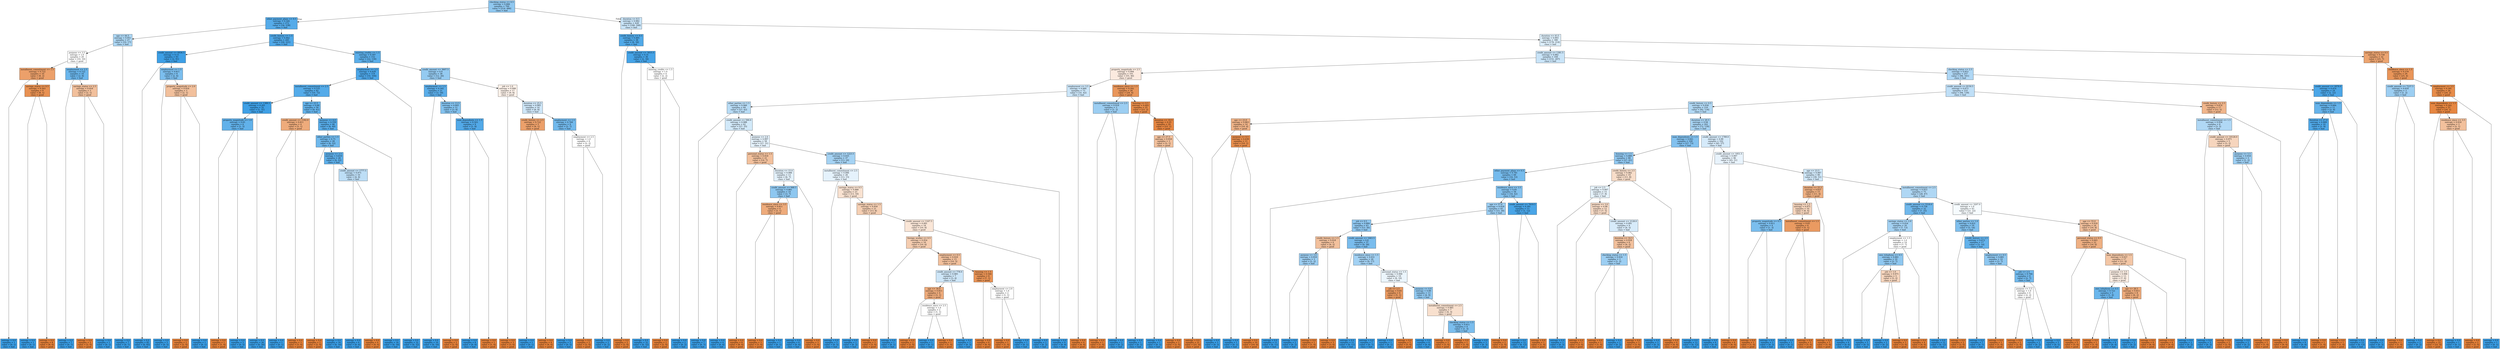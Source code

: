 digraph Tree {
node [shape=box, style="filled", color="black"] ;
graph [ranksep=equally, splines=polyline] ;
0 [label="checking_status <= 0.5\nentropy = 0.888\nsamples = 700\nvalue = [214, 486]\nclass = bad", fillcolor="#90c8f0"] ;
1 [label="other_payment_plans <= 0.5\nentropy = 0.544\nsamples = 272\nvalue = [34, 238]\nclass = bad", fillcolor="#55abe9"] ;
0 -> 1 [labeldistance=2.5, labelangle=45, headlabel="True"] ;
2 [label="age <= 44.5\nentropy = 0.951\nsamples = 27\nvalue = [10, 17]\nclass = bad", fillcolor="#add7f4"] ;
1 -> 2 ;
3 [label="purpose <= 3.5\nentropy = 1.0\nsamples = 20\nvalue = [10, 10]\nclass = good", fillcolor="#ffffff"] ;
2 -> 3 ;
4 [label="installment_commitment <= 1.5\nentropy = 0.722\nsamples = 10\nvalue = [8, 2]\nclass = good", fillcolor="#eca06a"] ;
3 -> 4 ;
5 [label="entropy = 0.0\nsamples = 1\nvalue = [0, 1]\nclass = bad", fillcolor="#399de5"] ;
4 -> 5 ;
6 [label="savings_status <= 0.5\nentropy = 0.503\nsamples = 9\nvalue = [8, 1]\nclass = good", fillcolor="#e89152"] ;
4 -> 6 ;
7 [label="entropy = 0.0\nsamples = 1\nvalue = [0, 1]\nclass = bad", fillcolor="#399de5"] ;
6 -> 7 ;
8 [label="entropy = 0.0\nsamples = 8\nvalue = [8, 0]\nclass = good", fillcolor="#e58139"] ;
6 -> 8 ;
9 [label="employment <= 2.5\nentropy = 0.722\nsamples = 10\nvalue = [2, 8]\nclass = bad", fillcolor="#6ab6ec"] ;
3 -> 9 ;
10 [label="entropy = 0.0\nsamples = 7\nvalue = [0, 7]\nclass = bad", fillcolor="#399de5"] ;
9 -> 10 ;
11 [label="savings_status <= 2.5\nentropy = 0.918\nsamples = 3\nvalue = [2, 1]\nclass = good", fillcolor="#f2c09c"] ;
9 -> 11 ;
12 [label="entropy = 0.0\nsamples = 2\nvalue = [2, 0]\nclass = good", fillcolor="#e58139"] ;
11 -> 12 ;
13 [label="entropy = 0.0\nsamples = 1\nvalue = [0, 1]\nclass = bad", fillcolor="#399de5"] ;
11 -> 13 ;
14 [label="entropy = 0.0\nsamples = 7\nvalue = [0, 7]\nclass = bad", fillcolor="#399de5"] ;
2 -> 14 ;
15 [label="credit_history <= 1.5\nentropy = 0.462\nsamples = 245\nvalue = [24, 221]\nclass = bad", fillcolor="#4fa8e8"] ;
1 -> 15 ;
16 [label="credit_amount <= 6934.5\nentropy = 0.15\nsamples = 93\nvalue = [2, 91]\nclass = bad", fillcolor="#3d9fe6"] ;
15 -> 16 ;
17 [label="entropy = 0.0\nsamples = 85\nvalue = [0, 85]\nclass = bad", fillcolor="#399de5"] ;
16 -> 17 ;
18 [label="employment <= 1.5\nentropy = 0.811\nsamples = 8\nvalue = [2, 6]\nclass = bad", fillcolor="#7bbeee"] ;
16 -> 18 ;
19 [label="entropy = 0.0\nsamples = 5\nvalue = [0, 5]\nclass = bad", fillcolor="#399de5"] ;
18 -> 19 ;
20 [label="property_magnitude <= 2.0\nentropy = 0.918\nsamples = 3\nvalue = [2, 1]\nclass = good", fillcolor="#f2c09c"] ;
18 -> 20 ;
21 [label="entropy = 0.0\nsamples = 2\nvalue = [2, 0]\nclass = good", fillcolor="#e58139"] ;
20 -> 21 ;
22 [label="entropy = 0.0\nsamples = 1\nvalue = [0, 1]\nclass = bad", fillcolor="#399de5"] ;
20 -> 22 ;
23 [label="existing_credits <= 1.5\nentropy = 0.597\nsamples = 152\nvalue = [22, 130]\nclass = bad", fillcolor="#5baee9"] ;
15 -> 23 ;
24 [label="employment <= 2.5\nentropy = 0.429\nsamples = 114\nvalue = [10, 104]\nclass = bad", fillcolor="#4ca6e8"] ;
23 -> 24 ;
25 [label="installment_commitment <= 2.5\nentropy = 0.535\nsamples = 82\nvalue = [10, 72]\nclass = bad", fillcolor="#54abe9"] ;
24 -> 25 ;
26 [label="credit_amount <= 1389.5\nentropy = 0.201\nsamples = 32\nvalue = [1, 31]\nclass = bad", fillcolor="#3fa0e6"] ;
25 -> 26 ;
27 [label="property_magnitude <= 1.0\nentropy = 0.65\nsamples = 6\nvalue = [1, 5]\nclass = bad", fillcolor="#61b1ea"] ;
26 -> 27 ;
28 [label="entropy = 0.0\nsamples = 1\nvalue = [1, 0]\nclass = good", fillcolor="#e58139"] ;
27 -> 28 ;
29 [label="entropy = 0.0\nsamples = 5\nvalue = [0, 5]\nclass = bad", fillcolor="#399de5"] ;
27 -> 29 ;
30 [label="entropy = 0.0\nsamples = 26\nvalue = [0, 26]\nclass = bad", fillcolor="#399de5"] ;
26 -> 30 ;
31 [label="age <= 23.5\nentropy = 0.68\nsamples = 50\nvalue = [9, 41]\nclass = bad", fillcolor="#64b3eb"] ;
25 -> 31 ;
32 [label="credit_amount <= 1182.0\nentropy = 0.811\nsamples = 4\nvalue = [3, 1]\nclass = good", fillcolor="#eeab7b"] ;
31 -> 32 ;
33 [label="entropy = 0.0\nsamples = 1\nvalue = [0, 1]\nclass = bad", fillcolor="#399de5"] ;
32 -> 33 ;
34 [label="entropy = 0.0\nsamples = 3\nvalue = [3, 0]\nclass = good", fillcolor="#e58139"] ;
32 -> 34 ;
35 [label="purpose <= 6.0\nentropy = 0.559\nsamples = 46\nvalue = [6, 40]\nclass = bad", fillcolor="#57ace9"] ;
31 -> 35 ;
36 [label="other_parties <= 1.5\nentropy = 0.75\nsamples = 28\nvalue = [6, 22]\nclass = bad", fillcolor="#6fb8ec"] ;
35 -> 36 ;
37 [label="entropy = 0.0\nsamples = 2\nvalue = [2, 0]\nclass = good", fillcolor="#e58139"] ;
36 -> 37 ;
38 [label="purpose <= 2.5\nentropy = 0.619\nsamples = 26\nvalue = [4, 22]\nclass = bad", fillcolor="#5dafea"] ;
36 -> 38 ;
39 [label="entropy = 0.0\nsamples = 16\nvalue = [0, 16]\nclass = bad", fillcolor="#399de5"] ;
38 -> 39 ;
40 [label="credit_amount <= 1777.5\nentropy = 0.971\nsamples = 10\nvalue = [4, 6]\nclass = bad", fillcolor="#bddef6"] ;
38 -> 40 ;
41 [label="entropy = 0.0\nsamples = 6\nvalue = [0, 6]\nclass = bad", fillcolor="#399de5"] ;
40 -> 41 ;
42 [label="entropy = 0.0\nsamples = 4\nvalue = [4, 0]\nclass = good", fillcolor="#e58139"] ;
40 -> 42 ;
43 [label="entropy = 0.0\nsamples = 18\nvalue = [0, 18]\nclass = bad", fillcolor="#399de5"] ;
35 -> 43 ;
44 [label="entropy = 0.0\nsamples = 32\nvalue = [0, 32]\nclass = bad", fillcolor="#399de5"] ;
24 -> 44 ;
45 [label="credit_amount <= 3607.5\nentropy = 0.9\nsamples = 38\nvalue = [12, 26]\nclass = bad", fillcolor="#94caf1"] ;
23 -> 45 ;
46 [label="employment <= 1.5\nentropy = 0.592\nsamples = 21\nvalue = [3, 18]\nclass = bad", fillcolor="#5aade9"] ;
45 -> 46 ;
47 [label="entropy = 0.0\nsamples = 10\nvalue = [0, 10]\nclass = bad", fillcolor="#399de5"] ;
46 -> 47 ;
48 [label="duration <= 13.5\nentropy = 0.845\nsamples = 11\nvalue = [3, 8]\nclass = bad", fillcolor="#83c2ef"] ;
46 -> 48 ;
49 [label="entropy = 0.0\nsamples = 2\nvalue = [2, 0]\nclass = good", fillcolor="#e58139"] ;
48 -> 49 ;
50 [label="num_dependents <= 1.5\nentropy = 0.503\nsamples = 9\nvalue = [1, 8]\nclass = bad", fillcolor="#52a9e8"] ;
48 -> 50 ;
51 [label="entropy = 0.0\nsamples = 8\nvalue = [0, 8]\nclass = bad", fillcolor="#399de5"] ;
50 -> 51 ;
52 [label="entropy = 0.0\nsamples = 1\nvalue = [1, 0]\nclass = good", fillcolor="#e58139"] ;
50 -> 52 ;
53 [label="job <= 1.0\nentropy = 0.998\nsamples = 17\nvalue = [9, 8]\nclass = good", fillcolor="#fcf1e9"] ;
45 -> 53 ;
54 [label="entropy = 0.0\nsamples = 3\nvalue = [3, 0]\nclass = good", fillcolor="#e58139"] ;
53 -> 54 ;
55 [label="duration <= 25.5\nentropy = 0.985\nsamples = 14\nvalue = [6, 8]\nclass = bad", fillcolor="#cee6f8"] ;
53 -> 55 ;
56 [label="credit_history <= 2.5\nentropy = 0.722\nsamples = 5\nvalue = [4, 1]\nclass = good", fillcolor="#eca06a"] ;
55 -> 56 ;
57 [label="entropy = 0.0\nsamples = 1\nvalue = [0, 1]\nclass = bad", fillcolor="#399de5"] ;
56 -> 57 ;
58 [label="entropy = 0.0\nsamples = 4\nvalue = [4, 0]\nclass = good", fillcolor="#e58139"] ;
56 -> 58 ;
59 [label="employment <= 1.5\nentropy = 0.764\nsamples = 9\nvalue = [2, 7]\nclass = bad", fillcolor="#72b9ec"] ;
55 -> 59 ;
60 [label="entropy = 0.0\nsamples = 5\nvalue = [0, 5]\nclass = bad", fillcolor="#399de5"] ;
59 -> 60 ;
61 [label="employment <= 2.5\nentropy = 1.0\nsamples = 4\nvalue = [2, 2]\nclass = good", fillcolor="#ffffff"] ;
59 -> 61 ;
62 [label="entropy = 0.0\nsamples = 2\nvalue = [2, 0]\nclass = good", fillcolor="#e58139"] ;
61 -> 62 ;
63 [label="entropy = 0.0\nsamples = 2\nvalue = [0, 2]\nclass = bad", fillcolor="#399de5"] ;
61 -> 63 ;
64 [label="duration <= 8.5\nentropy = 0.982\nsamples = 428\nvalue = [180, 248]\nclass = bad", fillcolor="#c9e4f8"] ;
0 -> 64 [labeldistance=2.5, labelangle=-45, headlabel="False"] ;
65 [label="credit_history <= 0.5\nentropy = 0.485\nsamples = 38\nvalue = [4, 34]\nclass = bad", fillcolor="#50a9e8"] ;
64 -> 65 ;
66 [label="entropy = 0.0\nsamples = 2\nvalue = [2, 0]\nclass = good", fillcolor="#e58139"] ;
65 -> 66 ;
67 [label="credit_amount <= 3015.5\nentropy = 0.31\nsamples = 36\nvalue = [2, 34]\nclass = bad", fillcolor="#45a3e7"] ;
65 -> 67 ;
68 [label="entropy = 0.0\nsamples = 32\nvalue = [0, 32]\nclass = bad", fillcolor="#399de5"] ;
67 -> 68 ;
69 [label="existing_credits <= 1.5\nentropy = 1.0\nsamples = 4\nvalue = [2, 2]\nclass = good", fillcolor="#ffffff"] ;
67 -> 69 ;
70 [label="entropy = 0.0\nsamples = 2\nvalue = [2, 0]\nclass = good", fillcolor="#e58139"] ;
69 -> 70 ;
71 [label="entropy = 0.0\nsamples = 2\nvalue = [0, 2]\nclass = bad", fillcolor="#399de5"] ;
69 -> 71 ;
72 [label="duration <= 43.5\nentropy = 0.993\nsamples = 390\nvalue = [176, 214]\nclass = bad", fillcolor="#dceefa"] ;
64 -> 72 ;
73 [label="credit_amount <= 1381.5\nentropy = 0.982\nsamples = 358\nvalue = [151, 207]\nclass = bad", fillcolor="#c9e4f8"] ;
72 -> 73 ;
74 [label="property_magnitude <= 2.5\nentropy = 0.994\nsamples = 101\nvalue = [55, 46]\nclass = good", fillcolor="#fbeadf"] ;
73 -> 74 ;
75 [label="employment <= 3.5\nentropy = 0.984\nsamples = 73\nvalue = [31, 42]\nclass = bad", fillcolor="#cbe5f8"] ;
74 -> 75 ;
76 [label="other_parties <= 1.5\nentropy = 0.966\nsamples = 69\nvalue = [27, 42]\nclass = bad", fillcolor="#b8dcf6"] ;
75 -> 76 ;
77 [label="entropy = 0.0\nsamples = 7\nvalue = [0, 7]\nclass = bad", fillcolor="#399de5"] ;
76 -> 77 ;
78 [label="credit_amount <= 590.0\nentropy = 0.988\nsamples = 62\nvalue = [27, 35]\nclass = bad", fillcolor="#d2e9f9"] ;
76 -> 78 ;
79 [label="entropy = 0.0\nsamples = 4\nvalue = [0, 4]\nclass = bad", fillcolor="#399de5"] ;
78 -> 79 ;
80 [label="purpose <= 2.0\nentropy = 0.997\nsamples = 58\nvalue = [27, 31]\nclass = bad", fillcolor="#e5f2fc"] ;
78 -> 80 ;
81 [label="personal_status <= 1.5\nentropy = 0.918\nsamples = 21\nvalue = [14, 7]\nclass = good", fillcolor="#f2c09c"] ;
80 -> 81 ;
82 [label="entropy = 0.0\nsamples = 8\nvalue = [8, 0]\nclass = good", fillcolor="#e58139"] ;
81 -> 82 ;
83 [label="duration <= 15.0\nentropy = 0.996\nsamples = 13\nvalue = [6, 7]\nclass = bad", fillcolor="#e3f1fb"] ;
81 -> 83 ;
84 [label="credit_amount <= 948.5\nentropy = 0.881\nsamples = 10\nvalue = [3, 7]\nclass = bad", fillcolor="#8ec7f0"] ;
83 -> 84 ;
85 [label="residence_since <= 3.5\nentropy = 0.811\nsamples = 4\nvalue = [3, 1]\nclass = good", fillcolor="#eeab7b"] ;
84 -> 85 ;
86 [label="entropy = 0.0\nsamples = 3\nvalue = [3, 0]\nclass = good", fillcolor="#e58139"] ;
85 -> 86 ;
87 [label="entropy = 0.0\nsamples = 1\nvalue = [0, 1]\nclass = bad", fillcolor="#399de5"] ;
85 -> 87 ;
88 [label="entropy = 0.0\nsamples = 6\nvalue = [0, 6]\nclass = bad", fillcolor="#399de5"] ;
84 -> 88 ;
89 [label="entropy = 0.0\nsamples = 3\nvalue = [3, 0]\nclass = good", fillcolor="#e58139"] ;
83 -> 89 ;
90 [label="credit_amount <= 1223.5\nentropy = 0.935\nsamples = 37\nvalue = [13, 24]\nclass = bad", fillcolor="#a4d2f3"] ;
80 -> 90 ;
91 [label="installment_commitment <= 2.5\nentropy = 0.996\nsamples = 28\nvalue = [13, 15]\nclass = bad", fillcolor="#e5f2fc"] ;
90 -> 91 ;
92 [label="entropy = 0.0\nsamples = 5\nvalue = [0, 5]\nclass = bad", fillcolor="#399de5"] ;
91 -> 92 ;
93 [label="savings_status <= 0.5\nentropy = 0.988\nsamples = 23\nvalue = [13, 10]\nclass = good", fillcolor="#f9e2d1"] ;
91 -> 93 ;
94 [label="entropy = 0.0\nsamples = 2\nvalue = [0, 2]\nclass = bad", fillcolor="#399de5"] ;
93 -> 94 ;
95 [label="savings_status <= 1.5\nentropy = 0.959\nsamples = 21\nvalue = [13, 8]\nclass = good", fillcolor="#f5cfb3"] ;
93 -> 95 ;
96 [label="entropy = 0.0\nsamples = 3\nvalue = [3, 0]\nclass = good", fillcolor="#e58139"] ;
95 -> 96 ;
97 [label="credit_amount <= 1167.5\nentropy = 0.991\nsamples = 18\nvalue = [10, 8]\nclass = good", fillcolor="#fae6d7"] ;
95 -> 97 ;
98 [label="foreign_worker <= 0.5\nentropy = 0.954\nsamples = 16\nvalue = [10, 6]\nclass = good", fillcolor="#f5cdb0"] ;
97 -> 98 ;
99 [label="entropy = 0.0\nsamples = 1\nvalue = [0, 1]\nclass = bad", fillcolor="#399de5"] ;
98 -> 99 ;
100 [label="employment <= 0.5\nentropy = 0.918\nsamples = 15\nvalue = [10, 5]\nclass = good", fillcolor="#f2c09c"] ;
98 -> 100 ;
101 [label="credit_amount <= 778.0\nentropy = 0.985\nsamples = 7\nvalue = [3, 4]\nclass = bad", fillcolor="#cee6f8"] ;
100 -> 101 ;
102 [label="age <= 34.0\nentropy = 0.811\nsamples = 4\nvalue = [3, 1]\nclass = good", fillcolor="#eeab7b"] ;
101 -> 102 ;
103 [label="entropy = 0.0\nsamples = 2\nvalue = [2, 0]\nclass = good", fillcolor="#e58139"] ;
102 -> 103 ;
104 [label="residence_since <= 2.5\nentropy = 1.0\nsamples = 2\nvalue = [1, 1]\nclass = good", fillcolor="#ffffff"] ;
102 -> 104 ;
105 [label="entropy = 0.0\nsamples = 1\nvalue = [0, 1]\nclass = bad", fillcolor="#399de5"] ;
104 -> 105 ;
106 [label="entropy = 0.0\nsamples = 1\nvalue = [1, 0]\nclass = good", fillcolor="#e58139"] ;
104 -> 106 ;
107 [label="entropy = 0.0\nsamples = 3\nvalue = [0, 3]\nclass = bad", fillcolor="#399de5"] ;
101 -> 107 ;
108 [label="housing <= 1.5\nentropy = 0.544\nsamples = 8\nvalue = [7, 1]\nclass = good", fillcolor="#e99355"] ;
100 -> 108 ;
109 [label="entropy = 0.0\nsamples = 6\nvalue = [6, 0]\nclass = good", fillcolor="#e58139"] ;
108 -> 109 ;
110 [label="employment <= 2.0\nentropy = 1.0\nsamples = 2\nvalue = [1, 1]\nclass = good", fillcolor="#ffffff"] ;
108 -> 110 ;
111 [label="entropy = 0.0\nsamples = 1\nvalue = [1, 0]\nclass = good", fillcolor="#e58139"] ;
110 -> 111 ;
112 [label="entropy = 0.0\nsamples = 1\nvalue = [0, 1]\nclass = bad", fillcolor="#399de5"] ;
110 -> 112 ;
113 [label="entropy = 0.0\nsamples = 2\nvalue = [0, 2]\nclass = bad", fillcolor="#399de5"] ;
97 -> 113 ;
114 [label="entropy = 0.0\nsamples = 9\nvalue = [0, 9]\nclass = bad", fillcolor="#399de5"] ;
90 -> 114 ;
115 [label="entropy = 0.0\nsamples = 4\nvalue = [4, 0]\nclass = good", fillcolor="#e58139"] ;
75 -> 115 ;
116 [label="residence_since <= 1.5\nentropy = 0.592\nsamples = 28\nvalue = [24, 4]\nclass = good", fillcolor="#e9965a"] ;
74 -> 116 ;
117 [label="installment_commitment <= 2.5\nentropy = 0.918\nsamples = 3\nvalue = [1, 2]\nclass = bad", fillcolor="#9ccef2"] ;
116 -> 117 ;
118 [label="entropy = 0.0\nsamples = 1\nvalue = [1, 0]\nclass = good", fillcolor="#e58139"] ;
117 -> 118 ;
119 [label="entropy = 0.0\nsamples = 2\nvalue = [0, 2]\nclass = bad", fillcolor="#399de5"] ;
117 -> 119 ;
120 [label="housing <= 0.5\nentropy = 0.402\nsamples = 25\nvalue = [23, 2]\nclass = good", fillcolor="#e78c4a"] ;
116 -> 120 ;
121 [label="entropy = 0.0\nsamples = 1\nvalue = [0, 1]\nclass = bad", fillcolor="#399de5"] ;
120 -> 121 ;
122 [label="duration <= 10.5\nentropy = 0.25\nsamples = 24\nvalue = [23, 1]\nclass = good", fillcolor="#e68642"] ;
120 -> 122 ;
123 [label="age <= 27.5\nentropy = 0.918\nsamples = 3\nvalue = [2, 1]\nclass = good", fillcolor="#f2c09c"] ;
122 -> 123 ;
124 [label="entropy = 0.0\nsamples = 1\nvalue = [0, 1]\nclass = bad", fillcolor="#399de5"] ;
123 -> 124 ;
125 [label="entropy = 0.0\nsamples = 2\nvalue = [2, 0]\nclass = good", fillcolor="#e58139"] ;
123 -> 125 ;
126 [label="entropy = 0.0\nsamples = 21\nvalue = [21, 0]\nclass = good", fillcolor="#e58139"] ;
122 -> 126 ;
127 [label="checking_status <= 2.5\nentropy = 0.953\nsamples = 257\nvalue = [96, 161]\nclass = bad", fillcolor="#afd7f5"] ;
73 -> 127 ;
128 [label="credit_amount <= 8150.5\nentropy = 0.973\nsamples = 233\nvalue = [94, 139]\nclass = bad", fillcolor="#bfdff7"] ;
127 -> 128 ;
129 [label="credit_history <= 0.5\nentropy = 0.958\nsamples = 216\nvalue = [82, 134]\nclass = bad", fillcolor="#b2d9f5"] ;
128 -> 129 ;
130 [label="age <= 23.0\nentropy = 0.863\nsamples = 14\nvalue = [10, 4]\nclass = good", fillcolor="#efb388"] ;
129 -> 130 ;
131 [label="entropy = 0.0\nsamples = 3\nvalue = [0, 3]\nclass = bad", fillcolor="#399de5"] ;
130 -> 131 ;
132 [label="purpose <= 0.5\nentropy = 0.439\nsamples = 11\nvalue = [10, 1]\nclass = good", fillcolor="#e88e4d"] ;
130 -> 132 ;
133 [label="entropy = 0.0\nsamples = 1\nvalue = [0, 1]\nclass = bad", fillcolor="#399de5"] ;
132 -> 133 ;
134 [label="entropy = 0.0\nsamples = 10\nvalue = [10, 0]\nclass = good", fillcolor="#e58139"] ;
132 -> 134 ;
135 [label="duration <= 20.5\nentropy = 0.94\nsamples = 202\nvalue = [72, 130]\nclass = bad", fillcolor="#a7d3f3"] ;
129 -> 135 ;
136 [label="num_dependents <= 1.5\nentropy = 0.841\nsamples = 100\nvalue = [27, 73]\nclass = bad", fillcolor="#82c1ef"] ;
135 -> 136 ;
137 [label="housing <= 1.5\nentropy = 0.889\nsamples = 88\nvalue = [27, 61]\nclass = bad", fillcolor="#91c8f1"] ;
136 -> 137 ;
138 [label="other_payment_plans <= 0.5\nentropy = 0.781\nsamples = 69\nvalue = [16, 53]\nclass = bad", fillcolor="#75bbed"] ;
137 -> 138 ;
139 [label="entropy = 0.0\nsamples = 11\nvalue = [0, 11]\nclass = bad", fillcolor="#399de5"] ;
138 -> 139 ;
140 [label="residence_since <= 3.5\nentropy = 0.85\nsamples = 58\nvalue = [16, 42]\nclass = bad", fillcolor="#84c2ef"] ;
138 -> 140 ;
141 [label="age <= 57.0\nentropy = 0.918\nsamples = 45\nvalue = [15, 30]\nclass = bad", fillcolor="#9ccef2"] ;
140 -> 141 ;
142 [label="job <= 0.5\nentropy = 0.884\nsamples = 43\nvalue = [13, 30]\nclass = bad", fillcolor="#8fc7f0"] ;
141 -> 142 ;
143 [label="credit_history <= 1.5\nentropy = 0.918\nsamples = 6\nvalue = [4, 2]\nclass = good", fillcolor="#f2c09c"] ;
142 -> 143 ;
144 [label="purpose <= 3.0\nentropy = 0.918\nsamples = 3\nvalue = [1, 2]\nclass = bad", fillcolor="#9ccef2"] ;
143 -> 144 ;
145 [label="entropy = 0.0\nsamples = 2\nvalue = [0, 2]\nclass = bad", fillcolor="#399de5"] ;
144 -> 145 ;
146 [label="entropy = 0.0\nsamples = 1\nvalue = [1, 0]\nclass = good", fillcolor="#e58139"] ;
144 -> 146 ;
147 [label="entropy = 0.0\nsamples = 3\nvalue = [3, 0]\nclass = good", fillcolor="#e58139"] ;
143 -> 147 ;
148 [label="credit_amount <= 1663.5\nentropy = 0.8\nsamples = 37\nvalue = [9, 28]\nclass = bad", fillcolor="#79bced"] ;
142 -> 148 ;
149 [label="entropy = 0.0\nsamples = 11\nvalue = [0, 11]\nclass = bad", fillcolor="#399de5"] ;
148 -> 149 ;
150 [label="residence_since <= 1.5\nentropy = 0.931\nsamples = 26\nvalue = [9, 17]\nclass = bad", fillcolor="#a2d1f3"] ;
148 -> 150 ;
151 [label="entropy = 0.0\nsamples = 7\nvalue = [0, 7]\nclass = bad", fillcolor="#399de5"] ;
150 -> 151 ;
152 [label="personal_status <= 1.5\nentropy = 0.998\nsamples = 19\nvalue = [9, 10]\nclass = bad", fillcolor="#ebf5fc"] ;
150 -> 152 ;
153 [label="job <= 2.5\nentropy = 0.65\nsamples = 6\nvalue = [5, 1]\nclass = good", fillcolor="#ea9a61"] ;
152 -> 153 ;
154 [label="entropy = 0.0\nsamples = 1\nvalue = [0, 1]\nclass = bad", fillcolor="#399de5"] ;
153 -> 154 ;
155 [label="entropy = 0.0\nsamples = 5\nvalue = [5, 0]\nclass = good", fillcolor="#e58139"] ;
153 -> 155 ;
156 [label="purpose <= 4.0\nentropy = 0.89\nsamples = 13\nvalue = [4, 9]\nclass = bad", fillcolor="#91c9f1"] ;
152 -> 156 ;
157 [label="entropy = 0.0\nsamples = 6\nvalue = [0, 6]\nclass = bad", fillcolor="#399de5"] ;
156 -> 157 ;
158 [label="installment_commitment <= 2.5\nentropy = 0.985\nsamples = 7\nvalue = [4, 3]\nclass = good", fillcolor="#f8e0ce"] ;
156 -> 158 ;
159 [label="entropy = 0.0\nsamples = 3\nvalue = [3, 0]\nclass = good", fillcolor="#e58139"] ;
158 -> 159 ;
160 [label="checking_status <= 1.5\nentropy = 0.811\nsamples = 4\nvalue = [1, 3]\nclass = bad", fillcolor="#7bbeee"] ;
158 -> 160 ;
161 [label="entropy = 0.0\nsamples = 1\nvalue = [1, 0]\nclass = good", fillcolor="#e58139"] ;
160 -> 161 ;
162 [label="entropy = 0.0\nsamples = 3\nvalue = [0, 3]\nclass = bad", fillcolor="#399de5"] ;
160 -> 162 ;
163 [label="entropy = 0.0\nsamples = 2\nvalue = [2, 0]\nclass = good", fillcolor="#e58139"] ;
141 -> 163 ;
164 [label="credit_amount <= 7619.5\nentropy = 0.391\nsamples = 13\nvalue = [1, 12]\nclass = bad", fillcolor="#49a5e7"] ;
140 -> 164 ;
165 [label="entropy = 0.0\nsamples = 12\nvalue = [0, 12]\nclass = bad", fillcolor="#399de5"] ;
164 -> 165 ;
166 [label="entropy = 0.0\nsamples = 1\nvalue = [1, 0]\nclass = good", fillcolor="#e58139"] ;
164 -> 166 ;
167 [label="credit_history <= 3.5\nentropy = 0.982\nsamples = 19\nvalue = [11, 8]\nclass = good", fillcolor="#f8ddc9"] ;
137 -> 167 ;
168 [label="job <= 2.5\nentropy = 0.997\nsamples = 15\nvalue = [7, 8]\nclass = bad", fillcolor="#e6f3fc"] ;
167 -> 168 ;
169 [label="entropy = 0.0\nsamples = 3\nvalue = [0, 3]\nclass = bad", fillcolor="#399de5"] ;
168 -> 169 ;
170 [label="purpose <= 3.0\nentropy = 0.98\nsamples = 12\nvalue = [7, 5]\nclass = good", fillcolor="#f8dbc6"] ;
168 -> 170 ;
171 [label="entropy = 0.0\nsamples = 3\nvalue = [3, 0]\nclass = good", fillcolor="#e58139"] ;
170 -> 171 ;
172 [label="credit_amount <= 2128.0\nentropy = 0.991\nsamples = 9\nvalue = [4, 5]\nclass = bad", fillcolor="#d7ebfa"] ;
170 -> 172 ;
173 [label="duration <= 16.5\nentropy = 0.918\nsamples = 6\nvalue = [4, 2]\nclass = good", fillcolor="#f2c09c"] ;
172 -> 173 ;
174 [label="checking_status <= 1.5\nentropy = 0.918\nsamples = 3\nvalue = [1, 2]\nclass = bad", fillcolor="#9ccef2"] ;
173 -> 174 ;
175 [label="entropy = 0.0\nsamples = 1\nvalue = [1, 0]\nclass = good", fillcolor="#e58139"] ;
174 -> 175 ;
176 [label="entropy = 0.0\nsamples = 2\nvalue = [0, 2]\nclass = bad", fillcolor="#399de5"] ;
174 -> 176 ;
177 [label="entropy = 0.0\nsamples = 3\nvalue = [3, 0]\nclass = good", fillcolor="#e58139"] ;
173 -> 177 ;
178 [label="entropy = 0.0\nsamples = 3\nvalue = [0, 3]\nclass = bad", fillcolor="#399de5"] ;
172 -> 178 ;
179 [label="entropy = 0.0\nsamples = 4\nvalue = [4, 0]\nclass = good", fillcolor="#e58139"] ;
167 -> 179 ;
180 [label="entropy = 0.0\nsamples = 12\nvalue = [0, 12]\nclass = bad", fillcolor="#399de5"] ;
136 -> 180 ;
181 [label="credit_amount <= 1789.0\nentropy = 0.99\nsamples = 102\nvalue = [45, 57]\nclass = bad", fillcolor="#d5eafa"] ;
135 -> 181 ;
182 [label="entropy = 0.0\nsamples = 6\nvalue = [0, 6]\nclass = bad", fillcolor="#399de5"] ;
181 -> 182 ;
183 [label="credit_amount <= 1951.5\nentropy = 0.997\nsamples = 96\nvalue = [45, 51]\nclass = bad", fillcolor="#e8f3fc"] ;
181 -> 183 ;
184 [label="entropy = 0.0\nsamples = 6\nvalue = [6, 0]\nclass = good", fillcolor="#e58139"] ;
183 -> 184 ;
185 [label="age <= 23.5\nentropy = 0.987\nsamples = 90\nvalue = [39, 51]\nclass = bad", fillcolor="#d0e8f9"] ;
183 -> 185 ;
186 [label="duration <= 25.5\nentropy = 0.837\nsamples = 15\nvalue = [11, 4]\nclass = good", fillcolor="#eeaf81"] ;
185 -> 186 ;
187 [label="housing <= 1.5\nentropy = 0.971\nsamples = 10\nvalue = [6, 4]\nclass = good", fillcolor="#f6d5bd"] ;
186 -> 187 ;
188 [label="property_magnitude <= 0.5\nentropy = 0.811\nsamples = 4\nvalue = [1, 3]\nclass = bad", fillcolor="#7bbeee"] ;
187 -> 188 ;
189 [label="entropy = 0.0\nsamples = 1\nvalue = [1, 0]\nclass = good", fillcolor="#e58139"] ;
188 -> 189 ;
190 [label="entropy = 0.0\nsamples = 3\nvalue = [0, 3]\nclass = bad", fillcolor="#399de5"] ;
188 -> 190 ;
191 [label="installment_commitment <= 1.5\nentropy = 0.65\nsamples = 6\nvalue = [5, 1]\nclass = good", fillcolor="#ea9a61"] ;
187 -> 191 ;
192 [label="entropy = 0.0\nsamples = 1\nvalue = [0, 1]\nclass = bad", fillcolor="#399de5"] ;
191 -> 192 ;
193 [label="entropy = 0.0\nsamples = 5\nvalue = [5, 0]\nclass = good", fillcolor="#e58139"] ;
191 -> 193 ;
194 [label="entropy = 0.0\nsamples = 5\nvalue = [5, 0]\nclass = good", fillcolor="#e58139"] ;
186 -> 194 ;
195 [label="installment_commitment <= 2.5\nentropy = 0.953\nsamples = 75\nvalue = [28, 47]\nclass = bad", fillcolor="#afd7f4"] ;
185 -> 195 ;
196 [label="credit_amount <= 5518.0\nentropy = 0.758\nsamples = 32\nvalue = [7, 25]\nclass = bad", fillcolor="#70b8ec"] ;
195 -> 196 ;
197 [label="savings_status <= 2.0\nentropy = 0.934\nsamples = 20\nvalue = [7, 13]\nclass = bad", fillcolor="#a4d2f3"] ;
196 -> 197 ;
198 [label="entropy = 0.0\nsamples = 6\nvalue = [0, 6]\nclass = bad", fillcolor="#399de5"] ;
197 -> 198 ;
199 [label="employment <= 1.5\nentropy = 1.0\nsamples = 14\nvalue = [7, 7]\nclass = good", fillcolor="#ffffff"] ;
197 -> 199 ;
200 [label="own_telephone <= 0.5\nentropy = 0.881\nsamples = 10\nvalue = [3, 7]\nclass = bad", fillcolor="#8ec7f0"] ;
199 -> 200 ;
201 [label="entropy = 0.0\nsamples = 5\nvalue = [0, 5]\nclass = bad", fillcolor="#399de5"] ;
200 -> 201 ;
202 [label="job <= 1.0\nentropy = 0.971\nsamples = 5\nvalue = [3, 2]\nclass = good", fillcolor="#f6d5bd"] ;
200 -> 202 ;
203 [label="entropy = 0.0\nsamples = 2\nvalue = [0, 2]\nclass = bad", fillcolor="#399de5"] ;
202 -> 203 ;
204 [label="entropy = 0.0\nsamples = 3\nvalue = [3, 0]\nclass = good", fillcolor="#e58139"] ;
202 -> 204 ;
205 [label="entropy = 0.0\nsamples = 4\nvalue = [4, 0]\nclass = good", fillcolor="#e58139"] ;
199 -> 205 ;
206 [label="entropy = 0.0\nsamples = 12\nvalue = [0, 12]\nclass = bad", fillcolor="#399de5"] ;
196 -> 206 ;
207 [label="credit_amount <= 3207.0\nentropy = 1.0\nsamples = 43\nvalue = [21, 22]\nclass = bad", fillcolor="#f6fbfe"] ;
195 -> 207 ;
208 [label="other_parties <= 1.0\nentropy = 0.831\nsamples = 19\nvalue = [5, 14]\nclass = bad", fillcolor="#80c0ee"] ;
207 -> 208 ;
209 [label="entropy = 0.0\nsamples = 2\nvalue = [2, 0]\nclass = good", fillcolor="#e58139"] ;
208 -> 209 ;
210 [label="credit_history <= 2.5\nentropy = 0.672\nsamples = 17\nvalue = [3, 14]\nclass = bad", fillcolor="#63b2eb"] ;
208 -> 210 ;
211 [label="entropy = 0.0\nsamples = 7\nvalue = [0, 7]\nclass = bad", fillcolor="#399de5"] ;
210 -> 211 ;
212 [label="employment <= 0.5\nentropy = 0.881\nsamples = 10\nvalue = [3, 7]\nclass = bad", fillcolor="#8ec7f0"] ;
210 -> 212 ;
213 [label="entropy = 0.0\nsamples = 1\nvalue = [1, 0]\nclass = good", fillcolor="#e58139"] ;
212 -> 213 ;
214 [label="job <= 2.5\nentropy = 0.764\nsamples = 9\nvalue = [2, 7]\nclass = bad", fillcolor="#72b9ec"] ;
212 -> 214 ;
215 [label="purpose <= 5.5\nentropy = 1.0\nsamples = 4\nvalue = [2, 2]\nclass = good", fillcolor="#ffffff"] ;
214 -> 215 ;
216 [label="entropy = 0.0\nsamples = 2\nvalue = [2, 0]\nclass = good", fillcolor="#e58139"] ;
215 -> 216 ;
217 [label="entropy = 0.0\nsamples = 2\nvalue = [0, 2]\nclass = bad", fillcolor="#399de5"] ;
215 -> 217 ;
218 [label="entropy = 0.0\nsamples = 5\nvalue = [0, 5]\nclass = bad", fillcolor="#399de5"] ;
214 -> 218 ;
219 [label="age <= 55.0\nentropy = 0.918\nsamples = 24\nvalue = [16, 8]\nclass = good", fillcolor="#f2c09c"] ;
207 -> 219 ;
220 [label="personal_status <= 0.5\nentropy = 0.845\nsamples = 22\nvalue = [16, 6]\nclass = good", fillcolor="#efb083"] ;
219 -> 220 ;
221 [label="entropy = 0.0\nsamples = 5\nvalue = [5, 0]\nclass = good", fillcolor="#e58139"] ;
220 -> 221 ;
222 [label="num_dependents <= 1.5\nentropy = 0.937\nsamples = 17\nvalue = [11, 6]\nclass = good", fillcolor="#f3c6a5"] ;
220 -> 222 ;
223 [label="purpose <= 3.5\nentropy = 0.996\nsamples = 13\nvalue = [7, 6]\nclass = good", fillcolor="#fbede3"] ;
222 -> 223 ;
224 [label="own_telephone <= 0.5\nentropy = 0.722\nsamples = 5\nvalue = [1, 4]\nclass = bad", fillcolor="#6ab6ec"] ;
223 -> 224 ;
225 [label="entropy = 0.0\nsamples = 1\nvalue = [1, 0]\nclass = good", fillcolor="#e58139"] ;
224 -> 225 ;
226 [label="entropy = 0.0\nsamples = 4\nvalue = [0, 4]\nclass = bad", fillcolor="#399de5"] ;
224 -> 226 ;
227 [label="age <= 28.5\nentropy = 0.811\nsamples = 8\nvalue = [6, 2]\nclass = good", fillcolor="#eeab7b"] ;
223 -> 227 ;
228 [label="entropy = 0.0\nsamples = 2\nvalue = [0, 2]\nclass = bad", fillcolor="#399de5"] ;
227 -> 228 ;
229 [label="entropy = 0.0\nsamples = 6\nvalue = [6, 0]\nclass = good", fillcolor="#e58139"] ;
227 -> 229 ;
230 [label="entropy = 0.0\nsamples = 4\nvalue = [4, 0]\nclass = good", fillcolor="#e58139"] ;
222 -> 230 ;
231 [label="entropy = 0.0\nsamples = 2\nvalue = [0, 2]\nclass = bad", fillcolor="#399de5"] ;
219 -> 231 ;
232 [label="credit_history <= 2.5\nentropy = 0.874\nsamples = 17\nvalue = [12, 5]\nclass = good", fillcolor="#f0b58b"] ;
128 -> 232 ;
233 [label="installment_commitment <= 1.5\nentropy = 0.954\nsamples = 8\nvalue = [3, 5]\nclass = bad", fillcolor="#b0d8f5"] ;
232 -> 233 ;
234 [label="entropy = 0.0\nsamples = 3\nvalue = [0, 3]\nclass = bad", fillcolor="#399de5"] ;
233 -> 234 ;
235 [label="credit_amount <= 10126.0\nentropy = 0.971\nsamples = 5\nvalue = [3, 2]\nclass = good", fillcolor="#f6d5bd"] ;
233 -> 235 ;
236 [label="entropy = 0.0\nsamples = 2\nvalue = [2, 0]\nclass = good", fillcolor="#e58139"] ;
235 -> 236 ;
237 [label="purpose <= 5.5\nentropy = 0.918\nsamples = 3\nvalue = [1, 2]\nclass = bad", fillcolor="#9ccef2"] ;
235 -> 237 ;
238 [label="entropy = 0.0\nsamples = 2\nvalue = [0, 2]\nclass = bad", fillcolor="#399de5"] ;
237 -> 238 ;
239 [label="entropy = 0.0\nsamples = 1\nvalue = [1, 0]\nclass = good", fillcolor="#e58139"] ;
237 -> 239 ;
240 [label="entropy = 0.0\nsamples = 9\nvalue = [9, 0]\nclass = good", fillcolor="#e58139"] ;
232 -> 240 ;
241 [label="credit_amount <= 2878.0\nentropy = 0.414\nsamples = 24\nvalue = [2, 22]\nclass = bad", fillcolor="#4ba6e7"] ;
127 -> 241 ;
242 [label="num_dependents <= 1.5\nentropy = 0.684\nsamples = 11\nvalue = [2, 9]\nclass = bad", fillcolor="#65b3eb"] ;
241 -> 242 ;
243 [label="duration <= 27.0\nentropy = 0.469\nsamples = 10\nvalue = [1, 9]\nclass = bad", fillcolor="#4fa8e8"] ;
242 -> 243 ;
244 [label="entropy = 0.0\nsamples = 9\nvalue = [0, 9]\nclass = bad", fillcolor="#399de5"] ;
243 -> 244 ;
245 [label="entropy = 0.0\nsamples = 1\nvalue = [1, 0]\nclass = good", fillcolor="#e58139"] ;
243 -> 245 ;
246 [label="entropy = 0.0\nsamples = 1\nvalue = [1, 0]\nclass = good", fillcolor="#e58139"] ;
242 -> 246 ;
247 [label="entropy = 0.0\nsamples = 13\nvalue = [0, 13]\nclass = bad", fillcolor="#399de5"] ;
241 -> 247 ;
248 [label="savings_status <= 0.5\nentropy = 0.758\nsamples = 32\nvalue = [25, 7]\nclass = good", fillcolor="#eca470"] ;
72 -> 248 ;
249 [label="entropy = 0.0\nsamples = 3\nvalue = [0, 3]\nclass = bad", fillcolor="#399de5"] ;
248 -> 249 ;
250 [label="residence_since <= 1.5\nentropy = 0.579\nsamples = 29\nvalue = [25, 4]\nclass = good", fillcolor="#e99559"] ;
248 -> 250 ;
251 [label="credit_amount <= 7237.5\nentropy = 0.918\nsamples = 3\nvalue = [1, 2]\nclass = bad", fillcolor="#9ccef2"] ;
250 -> 251 ;
252 [label="entropy = 0.0\nsamples = 1\nvalue = [1, 0]\nclass = good", fillcolor="#e58139"] ;
251 -> 252 ;
253 [label="entropy = 0.0\nsamples = 2\nvalue = [0, 2]\nclass = bad", fillcolor="#399de5"] ;
251 -> 253 ;
254 [label="employment <= 3.5\nentropy = 0.391\nsamples = 26\nvalue = [24, 2]\nclass = good", fillcolor="#e78c49"] ;
250 -> 254 ;
255 [label="num_dependents <= 1.5\nentropy = 0.242\nsamples = 25\nvalue = [24, 1]\nclass = good", fillcolor="#e68641"] ;
254 -> 255 ;
256 [label="entropy = 0.0\nsamples = 22\nvalue = [22, 0]\nclass = good", fillcolor="#e58139"] ;
255 -> 256 ;
257 [label="residence_since <= 3.5\nentropy = 0.918\nsamples = 3\nvalue = [2, 1]\nclass = good", fillcolor="#f2c09c"] ;
255 -> 257 ;
258 [label="entropy = 0.0\nsamples = 1\nvalue = [0, 1]\nclass = bad", fillcolor="#399de5"] ;
257 -> 258 ;
259 [label="entropy = 0.0\nsamples = 2\nvalue = [2, 0]\nclass = good", fillcolor="#e58139"] ;
257 -> 259 ;
260 [label="entropy = 0.0\nsamples = 1\nvalue = [0, 1]\nclass = bad", fillcolor="#399de5"] ;
254 -> 260 ;
{rank=same ; 0} ;
{rank=same ; 1; 64} ;
{rank=same ; 40; 83; 91; 138; 167; 185} ;
{rank=same ; 84; 93; 140; 168; 186; 195} ;
{rank=same ; 85; 95; 141; 164; 170; 187; 196; 207} ;
{rank=same ; 97; 142; 172; 188; 191; 197; 208; 219} ;
{rank=same ; 98; 143; 148; 173; 199; 210; 220} ;
{rank=same ; 100; 144; 150; 174; 200; 212; 222} ;
{rank=same ; 101; 108; 152; 202; 214; 223} ;
{rank=same ; 102; 110; 153; 156; 215; 224; 227} ;
{rank=same ; 104; 158} ;
{rank=same ; 160} ;
{rank=same ; 2; 15; 65; 72} ;
{rank=same ; 3; 16; 23; 67; 73; 248} ;
{rank=same ; 4; 9; 18; 24; 45; 69; 74; 127; 250} ;
{rank=same ; 6; 11; 20; 25; 46; 53; 75; 116; 128; 241; 251; 254} ;
{rank=same ; 26; 31; 48; 55; 76; 117; 120; 129; 232; 242; 255} ;
{rank=same ; 27; 32; 35; 50; 56; 59; 78; 122; 130; 135; 233; 243; 257} ;
{rank=same ; 36; 61; 80; 123; 132; 136; 181; 235} ;
{rank=same ; 38; 81; 90; 137; 183; 237} ;
{rank=same ; 5; 7; 8; 10; 12; 13; 14; 17; 19; 21; 22; 28; 29; 30; 33; 34; 37; 39; 41; 42; 43; 44; 47; 49; 51; 52; 54; 57; 58; 60; 62; 63; 66; 68; 70; 71; 77; 79; 82; 86; 87; 88; 89; 92; 94; 96; 99; 103; 105; 106; 107; 109; 111; 112; 113; 114; 115; 118; 119; 121; 124; 125; 126; 131; 133; 134; 139; 145; 146; 147; 149; 151; 154; 155; 157; 159; 161; 162; 163; 165; 166; 169; 171; 175; 176; 177; 178; 179; 180; 182; 184; 189; 190; 192; 193; 194; 198; 201; 203; 204; 205; 206; 209; 211; 213; 216; 217; 218; 221; 225; 226; 228; 229; 230; 231; 234; 236; 238; 239; 240; 244; 245; 246; 247; 249; 252; 253; 256; 258; 259; 260} ;
}